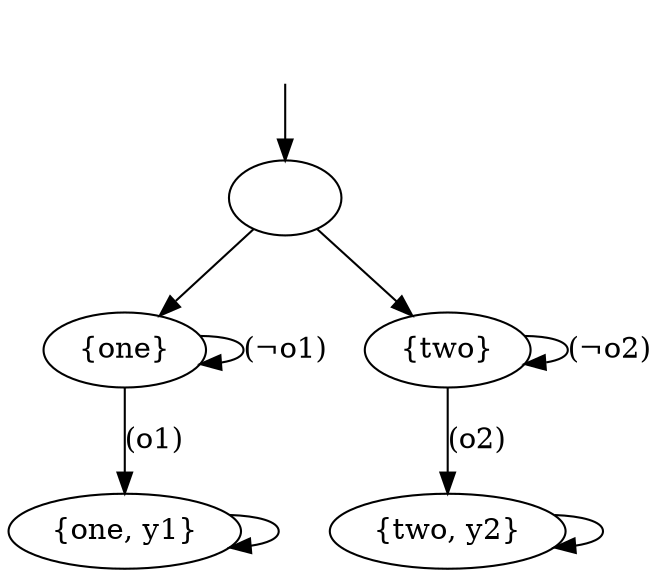 digraph graphname {
        _init [style="invis"];
        _init -> s0[label=""];
        s0[label=""];
        s1[label="{one}"];
        s2[label="{two}"];
        s3[label="{one, y1}"];
        s4[label="{two, y2}"];
        s0 -> s1 [label=""];
        s0 -> s2 [label=""];
        s2 -> s2 [label="(¬o2)"];
        s1 -> s1 [label="(¬o1)"];
        s1 -> s3 [label="(o1)"];
        s2 -> s4 [label="(o2)"];
        s3 -> s3 [label=""];
        s4 -> s4 [label=""];
}
